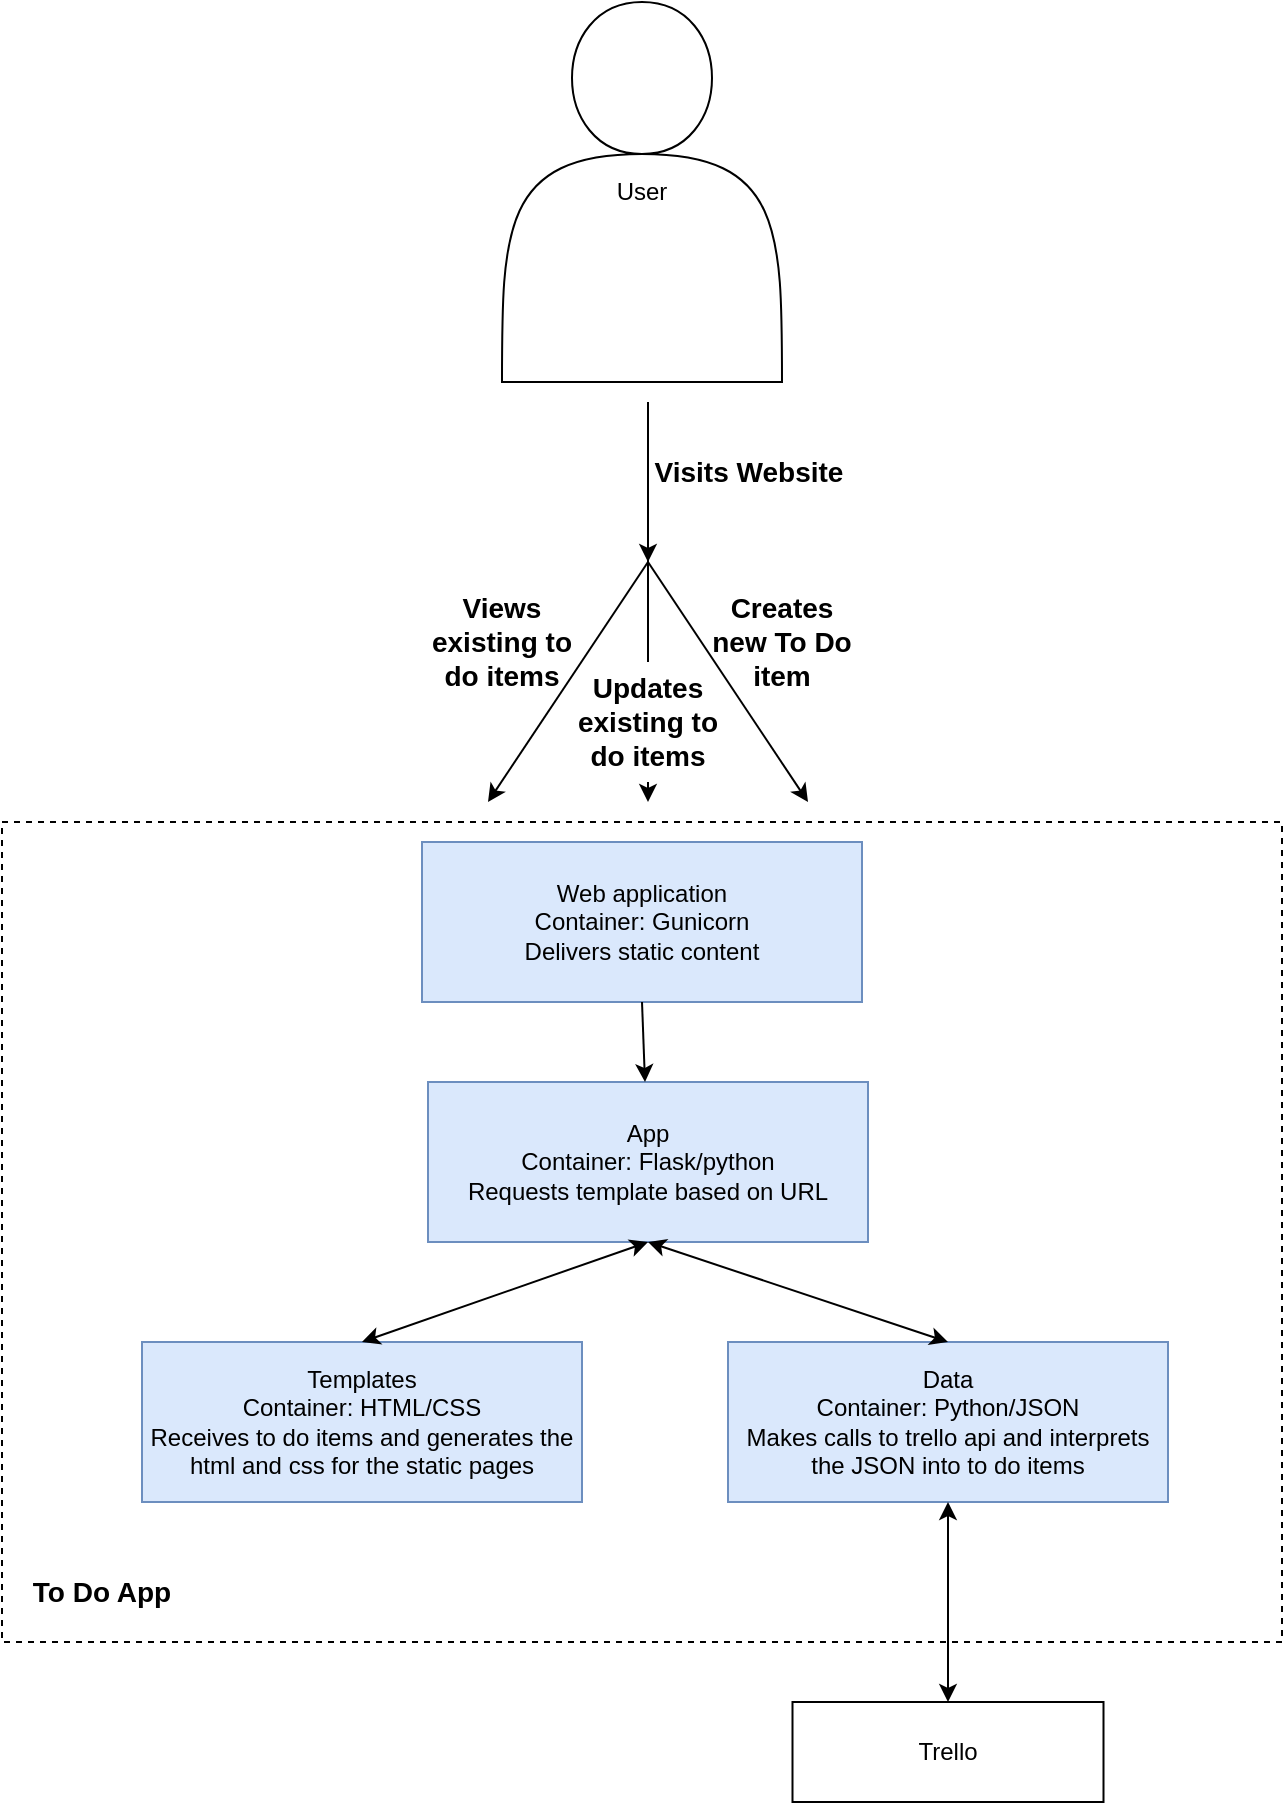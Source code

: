 <mxfile version="19.0.2" type="device"><diagram id="nwvd3PWAIBlE2sk7eROE" name="Page-1"><mxGraphModel dx="782" dy="436" grid="1" gridSize="10" guides="1" tooltips="1" connect="1" arrows="1" fold="1" page="1" pageScale="1" pageWidth="827" pageHeight="1169" math="0" shadow="0"><root><mxCell id="0"/><mxCell id="1" parent="0"/><mxCell id="iY6mOGXg4LZ1D2fcHX1L-1" value="User" style="shape=actor;whiteSpace=wrap;html=1;" vertex="1" parent="1"><mxGeometry x="290" y="20" width="140" height="190" as="geometry"/></mxCell><mxCell id="iY6mOGXg4LZ1D2fcHX1L-2" value="" style="endArrow=classic;html=1;rounded=0;" edge="1" parent="1"><mxGeometry width="50" height="50" relative="1" as="geometry"><mxPoint x="363" y="220" as="sourcePoint"/><mxPoint x="363" y="300" as="targetPoint"/></mxGeometry></mxCell><mxCell id="iY6mOGXg4LZ1D2fcHX1L-3" value="Visits Website" style="text;html=1;strokeColor=none;fillColor=none;align=center;verticalAlign=middle;whiteSpace=wrap;rounded=0;fontStyle=1;fontSize=14;" vertex="1" parent="1"><mxGeometry x="360" y="230" width="107" height="50" as="geometry"/></mxCell><mxCell id="iY6mOGXg4LZ1D2fcHX1L-4" value="" style="endArrow=classic;html=1;rounded=0;" edge="1" parent="1"><mxGeometry width="50" height="50" relative="1" as="geometry"><mxPoint x="363" y="300" as="sourcePoint"/><mxPoint x="283" y="420" as="targetPoint"/></mxGeometry></mxCell><mxCell id="iY6mOGXg4LZ1D2fcHX1L-5" value="" style="endArrow=classic;html=1;rounded=0;startArrow=none;" edge="1" parent="1" source="iY6mOGXg4LZ1D2fcHX1L-8"><mxGeometry width="50" height="50" relative="1" as="geometry"><mxPoint x="363" y="290" as="sourcePoint"/><mxPoint x="363" y="420" as="targetPoint"/></mxGeometry></mxCell><mxCell id="iY6mOGXg4LZ1D2fcHX1L-6" value="" style="endArrow=classic;html=1;rounded=0;" edge="1" parent="1"><mxGeometry width="50" height="50" relative="1" as="geometry"><mxPoint x="363" y="300" as="sourcePoint"/><mxPoint x="443" y="420" as="targetPoint"/></mxGeometry></mxCell><mxCell id="iY6mOGXg4LZ1D2fcHX1L-7" value="Views existing to do items" style="text;html=1;strokeColor=none;fillColor=none;align=center;verticalAlign=middle;whiteSpace=wrap;rounded=0;fontStyle=1;fontSize=14;" vertex="1" parent="1"><mxGeometry x="250" y="310" width="80" height="60" as="geometry"/></mxCell><mxCell id="iY6mOGXg4LZ1D2fcHX1L-8" value="Updates existing to do items" style="text;html=1;strokeColor=none;fillColor=none;align=center;verticalAlign=middle;whiteSpace=wrap;rounded=0;fontStyle=1;fontSize=14;" vertex="1" parent="1"><mxGeometry x="323" y="350" width="80" height="60" as="geometry"/></mxCell><mxCell id="iY6mOGXg4LZ1D2fcHX1L-9" value="" style="endArrow=none;html=1;rounded=0;" edge="1" parent="1" target="iY6mOGXg4LZ1D2fcHX1L-8"><mxGeometry width="50" height="50" relative="1" as="geometry"><mxPoint x="363" y="290" as="sourcePoint"/><mxPoint x="363" y="420" as="targetPoint"/></mxGeometry></mxCell><mxCell id="iY6mOGXg4LZ1D2fcHX1L-10" value="Creates new To Do item" style="text;html=1;strokeColor=none;fillColor=none;align=center;verticalAlign=middle;whiteSpace=wrap;rounded=0;fontStyle=1;fontSize=14;" vertex="1" parent="1"><mxGeometry x="390" y="320" width="80" height="40" as="geometry"/></mxCell><mxCell id="iY6mOGXg4LZ1D2fcHX1L-11" value="" style="rounded=0;whiteSpace=wrap;html=1;fillColor=none;dashed=1;" vertex="1" parent="1"><mxGeometry x="40" y="430" width="640" height="410" as="geometry"/></mxCell><mxCell id="iY6mOGXg4LZ1D2fcHX1L-13" value="Web application&lt;br&gt;Container: Gunicorn&lt;br&gt;Delivers static content" style="rounded=0;whiteSpace=wrap;html=1;fillColor=#dae8fc;strokeColor=#6c8ebf;" vertex="1" parent="1"><mxGeometry x="250" y="440" width="220" height="80" as="geometry"/></mxCell><mxCell id="iY6mOGXg4LZ1D2fcHX1L-14" value="Templates&lt;br&gt;Container: HTML/CSS&lt;br&gt;Receives to do items and generates the html and css for the static pages" style="rounded=0;whiteSpace=wrap;html=1;fillColor=#dae8fc;strokeColor=#6c8ebf;" vertex="1" parent="1"><mxGeometry x="110" y="690" width="220" height="80" as="geometry"/></mxCell><mxCell id="iY6mOGXg4LZ1D2fcHX1L-16" value="Data&lt;br&gt;Container: Python/JSON&lt;br&gt;Makes calls to trello api and interprets the JSON into to do items" style="rounded=0;whiteSpace=wrap;html=1;fillColor=#dae8fc;strokeColor=#6c8ebf;" vertex="1" parent="1"><mxGeometry x="403" y="690" width="220" height="80" as="geometry"/></mxCell><mxCell id="iY6mOGXg4LZ1D2fcHX1L-17" value="App&lt;br&gt;Container: Flask/python&lt;br&gt;Requests template based on URL" style="rounded=0;whiteSpace=wrap;html=1;fillColor=#dae8fc;strokeColor=#6c8ebf;" vertex="1" parent="1"><mxGeometry x="253" y="560" width="220" height="80" as="geometry"/></mxCell><mxCell id="iY6mOGXg4LZ1D2fcHX1L-19" value="" style="endArrow=classic;html=1;rounded=0;exitX=0.5;exitY=1;exitDx=0;exitDy=0;" edge="1" parent="1" source="iY6mOGXg4LZ1D2fcHX1L-13" target="iY6mOGXg4LZ1D2fcHX1L-17"><mxGeometry width="50" height="50" relative="1" as="geometry"><mxPoint x="280" y="630" as="sourcePoint"/><mxPoint x="330" y="580" as="targetPoint"/></mxGeometry></mxCell><mxCell id="iY6mOGXg4LZ1D2fcHX1L-21" value="" style="endArrow=classic;startArrow=classic;html=1;rounded=0;exitX=0.5;exitY=0;exitDx=0;exitDy=0;entryX=0.5;entryY=1;entryDx=0;entryDy=0;" edge="1" parent="1" source="iY6mOGXg4LZ1D2fcHX1L-14" target="iY6mOGXg4LZ1D2fcHX1L-17"><mxGeometry width="50" height="50" relative="1" as="geometry"><mxPoint x="300" y="650" as="sourcePoint"/><mxPoint x="350" y="600" as="targetPoint"/></mxGeometry></mxCell><mxCell id="iY6mOGXg4LZ1D2fcHX1L-22" value="" style="endArrow=classic;startArrow=classic;html=1;rounded=0;exitX=0.5;exitY=0;exitDx=0;exitDy=0;entryX=0.5;entryY=1;entryDx=0;entryDy=0;" edge="1" parent="1" source="iY6mOGXg4LZ1D2fcHX1L-16" target="iY6mOGXg4LZ1D2fcHX1L-17"><mxGeometry width="50" height="50" relative="1" as="geometry"><mxPoint x="230" y="700" as="sourcePoint"/><mxPoint x="373" y="650" as="targetPoint"/></mxGeometry></mxCell><mxCell id="iY6mOGXg4LZ1D2fcHX1L-23" value="To Do App" style="text;html=1;strokeColor=none;fillColor=none;align=center;verticalAlign=middle;whiteSpace=wrap;rounded=0;fontStyle=1;fontSize=14;" vertex="1" parent="1"><mxGeometry x="50" y="800" width="80" height="30" as="geometry"/></mxCell><mxCell id="iY6mOGXg4LZ1D2fcHX1L-24" value="Trello" style="rounded=0;whiteSpace=wrap;html=1;fillColor=default;" vertex="1" parent="1"><mxGeometry x="435.25" y="870" width="155.5" height="50" as="geometry"/></mxCell><mxCell id="iY6mOGXg4LZ1D2fcHX1L-25" value="" style="endArrow=classic;startArrow=classic;html=1;rounded=0;entryX=0.5;entryY=1;entryDx=0;entryDy=0;exitX=0.5;exitY=0;exitDx=0;exitDy=0;" edge="1" parent="1" source="iY6mOGXg4LZ1D2fcHX1L-24" target="iY6mOGXg4LZ1D2fcHX1L-16"><mxGeometry width="50" height="50" relative="1" as="geometry"><mxPoint x="435.25" y="830" as="sourcePoint"/><mxPoint x="485.25" y="780" as="targetPoint"/></mxGeometry></mxCell></root></mxGraphModel></diagram></mxfile>